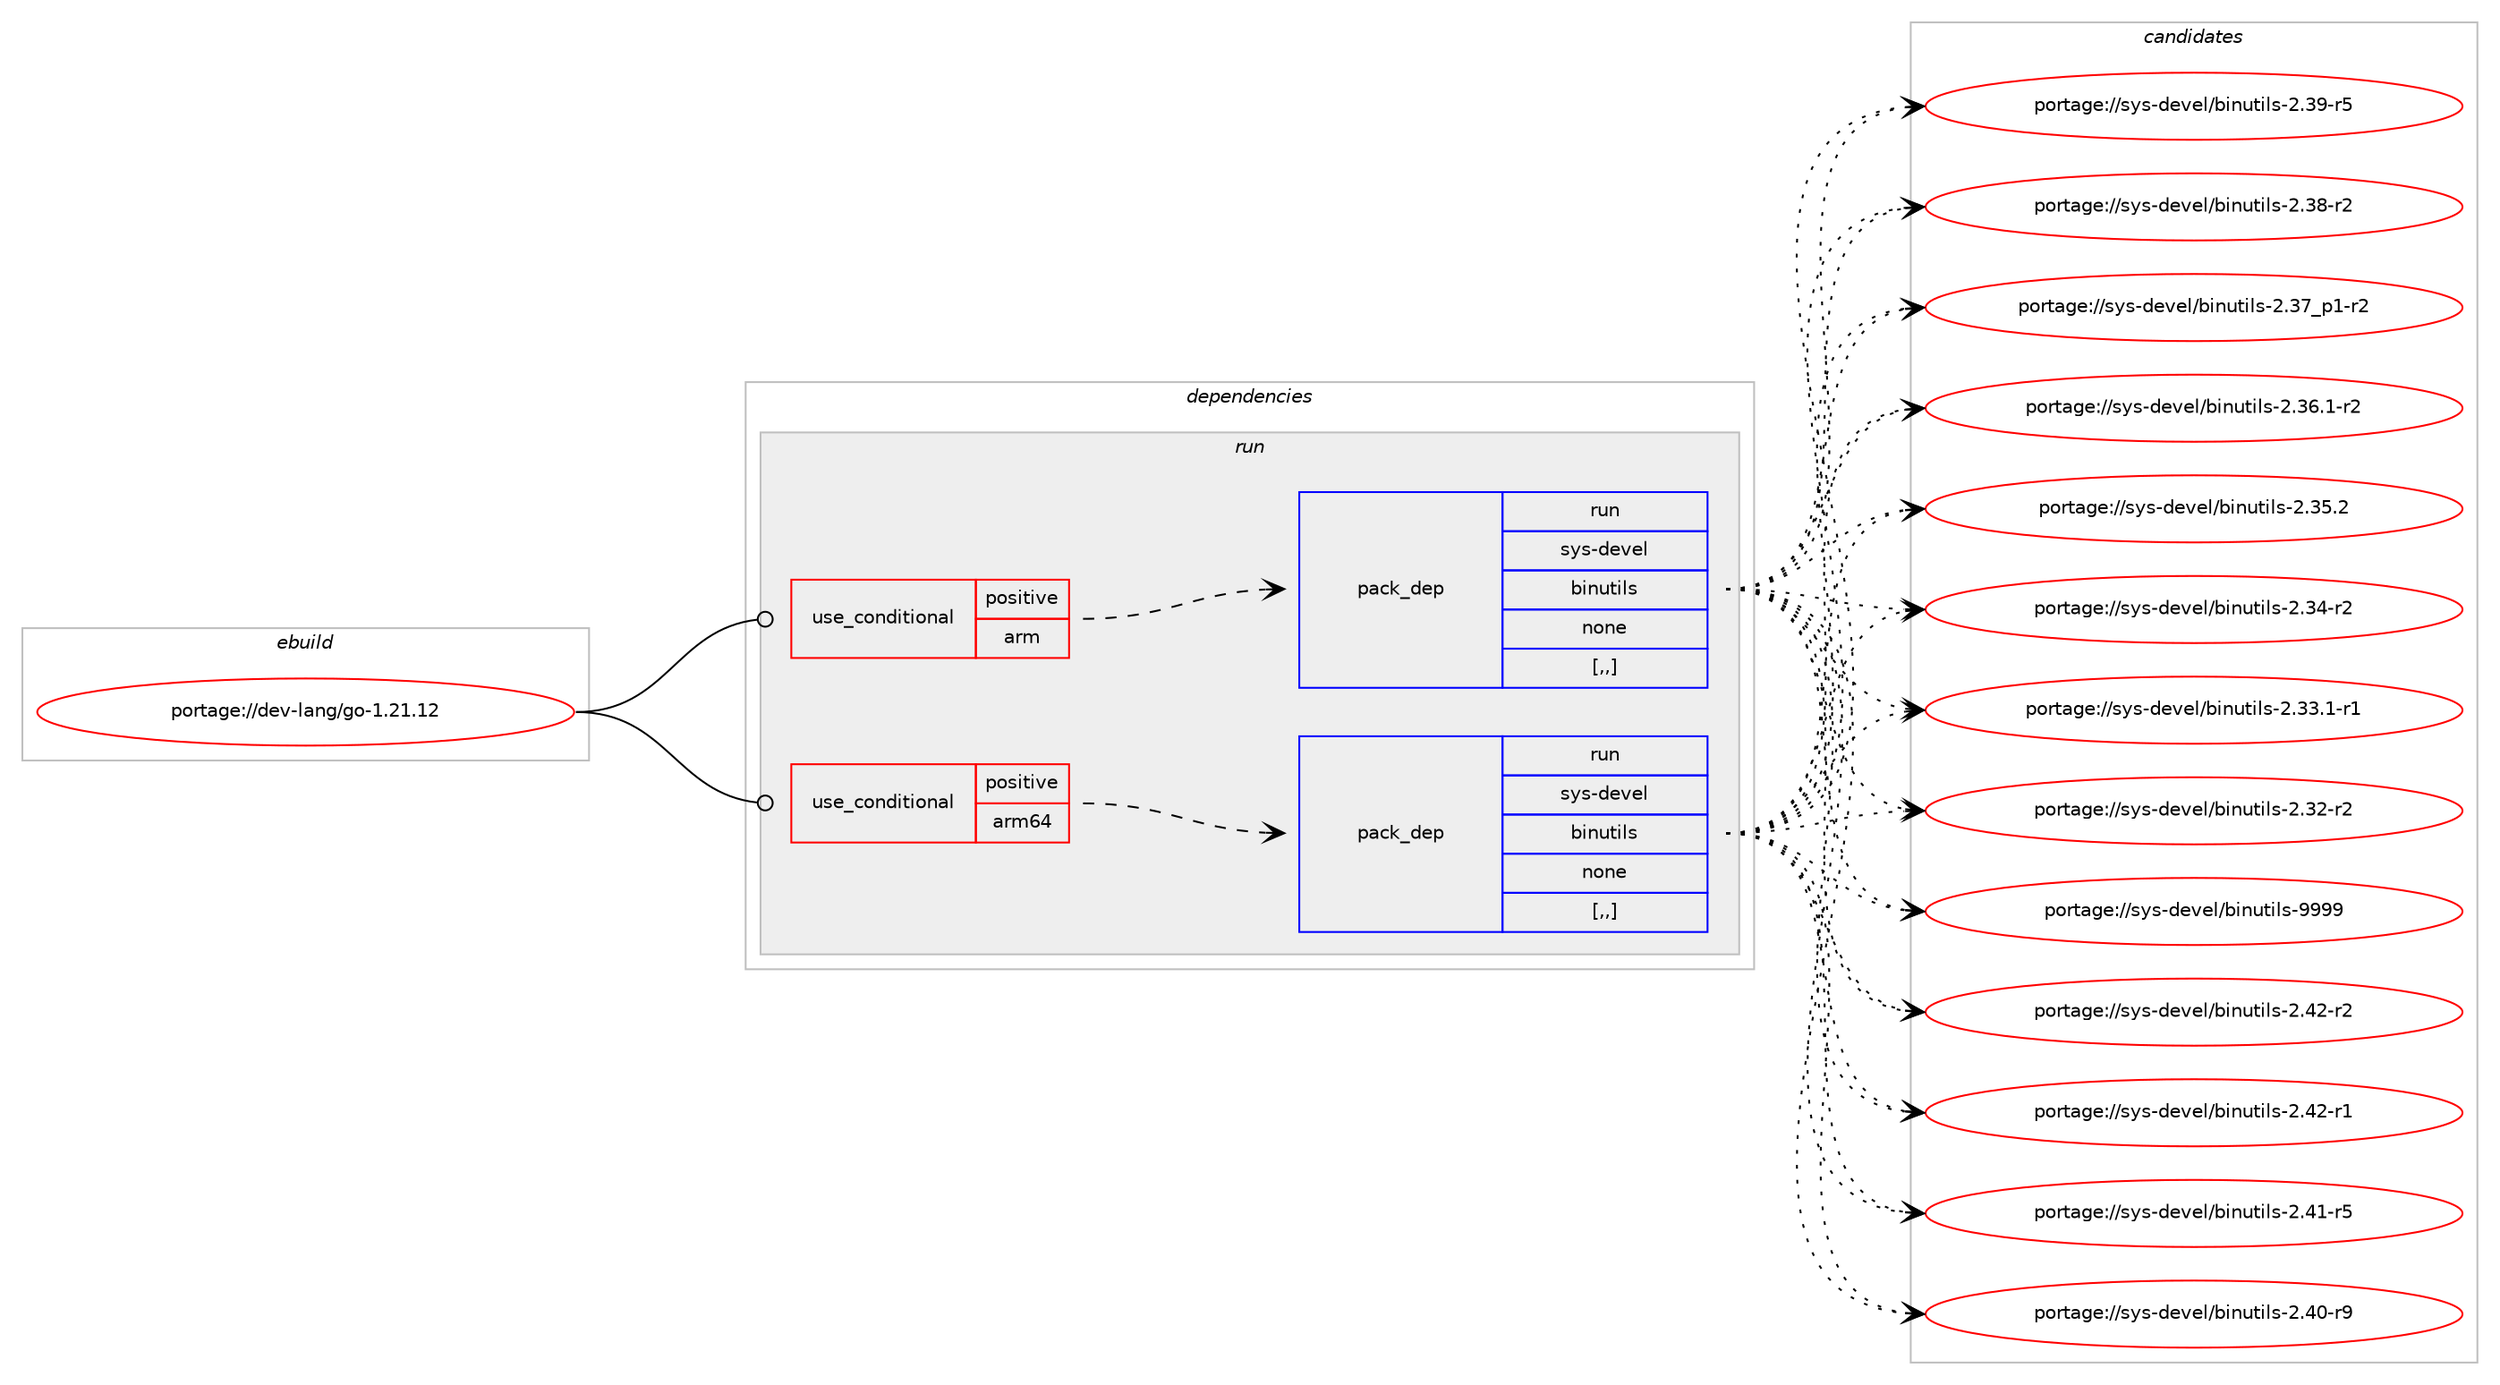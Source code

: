 digraph prolog {

# *************
# Graph options
# *************

newrank=true;
concentrate=true;
compound=true;
graph [rankdir=LR,fontname=Helvetica,fontsize=10,ranksep=1.5];#, ranksep=2.5, nodesep=0.2];
edge  [arrowhead=vee];
node  [fontname=Helvetica,fontsize=10];

# **********
# The ebuild
# **********

subgraph cluster_leftcol {
color=gray;
label=<<i>ebuild</i>>;
id [label="portage://dev-lang/go-1.21.12", color=red, width=4, href="../dev-lang/go-1.21.12.svg"];
}

# ****************
# The dependencies
# ****************

subgraph cluster_midcol {
color=gray;
label=<<i>dependencies</i>>;
subgraph cluster_compile {
fillcolor="#eeeeee";
style=filled;
label=<<i>compile</i>>;
}
subgraph cluster_compileandrun {
fillcolor="#eeeeee";
style=filled;
label=<<i>compile and run</i>>;
}
subgraph cluster_run {
fillcolor="#eeeeee";
style=filled;
label=<<i>run</i>>;
subgraph cond23025 {
dependency98931 [label=<<TABLE BORDER="0" CELLBORDER="1" CELLSPACING="0" CELLPADDING="4"><TR><TD ROWSPAN="3" CELLPADDING="10">use_conditional</TD></TR><TR><TD>positive</TD></TR><TR><TD>arm</TD></TR></TABLE>>, shape=none, color=red];
subgraph pack74837 {
dependency98932 [label=<<TABLE BORDER="0" CELLBORDER="1" CELLSPACING="0" CELLPADDING="4" WIDTH="220"><TR><TD ROWSPAN="6" CELLPADDING="30">pack_dep</TD></TR><TR><TD WIDTH="110">run</TD></TR><TR><TD>sys-devel</TD></TR><TR><TD>binutils</TD></TR><TR><TD>none</TD></TR><TR><TD>[,,]</TD></TR></TABLE>>, shape=none, color=blue];
}
dependency98931:e -> dependency98932:w [weight=20,style="dashed",arrowhead="vee"];
}
id:e -> dependency98931:w [weight=20,style="solid",arrowhead="odot"];
subgraph cond23026 {
dependency98933 [label=<<TABLE BORDER="0" CELLBORDER="1" CELLSPACING="0" CELLPADDING="4"><TR><TD ROWSPAN="3" CELLPADDING="10">use_conditional</TD></TR><TR><TD>positive</TD></TR><TR><TD>arm64</TD></TR></TABLE>>, shape=none, color=red];
subgraph pack74838 {
dependency98934 [label=<<TABLE BORDER="0" CELLBORDER="1" CELLSPACING="0" CELLPADDING="4" WIDTH="220"><TR><TD ROWSPAN="6" CELLPADDING="30">pack_dep</TD></TR><TR><TD WIDTH="110">run</TD></TR><TR><TD>sys-devel</TD></TR><TR><TD>binutils</TD></TR><TR><TD>none</TD></TR><TR><TD>[,,]</TD></TR></TABLE>>, shape=none, color=blue];
}
dependency98933:e -> dependency98934:w [weight=20,style="dashed",arrowhead="vee"];
}
id:e -> dependency98933:w [weight=20,style="solid",arrowhead="odot"];
}
}

# **************
# The candidates
# **************

subgraph cluster_choices {
rank=same;
color=gray;
label=<<i>candidates</i>>;

subgraph choice74837 {
color=black;
nodesep=1;
choice1151211154510010111810110847981051101171161051081154557575757 [label="portage://sys-devel/binutils-9999", color=red, width=4,href="../sys-devel/binutils-9999.svg"];
choice11512111545100101118101108479810511011711610510811545504652504511450 [label="portage://sys-devel/binutils-2.42-r2", color=red, width=4,href="../sys-devel/binutils-2.42-r2.svg"];
choice11512111545100101118101108479810511011711610510811545504652504511449 [label="portage://sys-devel/binutils-2.42-r1", color=red, width=4,href="../sys-devel/binutils-2.42-r1.svg"];
choice11512111545100101118101108479810511011711610510811545504652494511453 [label="portage://sys-devel/binutils-2.41-r5", color=red, width=4,href="../sys-devel/binutils-2.41-r5.svg"];
choice11512111545100101118101108479810511011711610510811545504652484511457 [label="portage://sys-devel/binutils-2.40-r9", color=red, width=4,href="../sys-devel/binutils-2.40-r9.svg"];
choice11512111545100101118101108479810511011711610510811545504651574511453 [label="portage://sys-devel/binutils-2.39-r5", color=red, width=4,href="../sys-devel/binutils-2.39-r5.svg"];
choice11512111545100101118101108479810511011711610510811545504651564511450 [label="portage://sys-devel/binutils-2.38-r2", color=red, width=4,href="../sys-devel/binutils-2.38-r2.svg"];
choice115121115451001011181011084798105110117116105108115455046515595112494511450 [label="portage://sys-devel/binutils-2.37_p1-r2", color=red, width=4,href="../sys-devel/binutils-2.37_p1-r2.svg"];
choice115121115451001011181011084798105110117116105108115455046515446494511450 [label="portage://sys-devel/binutils-2.36.1-r2", color=red, width=4,href="../sys-devel/binutils-2.36.1-r2.svg"];
choice11512111545100101118101108479810511011711610510811545504651534650 [label="portage://sys-devel/binutils-2.35.2", color=red, width=4,href="../sys-devel/binutils-2.35.2.svg"];
choice11512111545100101118101108479810511011711610510811545504651524511450 [label="portage://sys-devel/binutils-2.34-r2", color=red, width=4,href="../sys-devel/binutils-2.34-r2.svg"];
choice115121115451001011181011084798105110117116105108115455046515146494511449 [label="portage://sys-devel/binutils-2.33.1-r1", color=red, width=4,href="../sys-devel/binutils-2.33.1-r1.svg"];
choice11512111545100101118101108479810511011711610510811545504651504511450 [label="portage://sys-devel/binutils-2.32-r2", color=red, width=4,href="../sys-devel/binutils-2.32-r2.svg"];
dependency98932:e -> choice1151211154510010111810110847981051101171161051081154557575757:w [style=dotted,weight="100"];
dependency98932:e -> choice11512111545100101118101108479810511011711610510811545504652504511450:w [style=dotted,weight="100"];
dependency98932:e -> choice11512111545100101118101108479810511011711610510811545504652504511449:w [style=dotted,weight="100"];
dependency98932:e -> choice11512111545100101118101108479810511011711610510811545504652494511453:w [style=dotted,weight="100"];
dependency98932:e -> choice11512111545100101118101108479810511011711610510811545504652484511457:w [style=dotted,weight="100"];
dependency98932:e -> choice11512111545100101118101108479810511011711610510811545504651574511453:w [style=dotted,weight="100"];
dependency98932:e -> choice11512111545100101118101108479810511011711610510811545504651564511450:w [style=dotted,weight="100"];
dependency98932:e -> choice115121115451001011181011084798105110117116105108115455046515595112494511450:w [style=dotted,weight="100"];
dependency98932:e -> choice115121115451001011181011084798105110117116105108115455046515446494511450:w [style=dotted,weight="100"];
dependency98932:e -> choice11512111545100101118101108479810511011711610510811545504651534650:w [style=dotted,weight="100"];
dependency98932:e -> choice11512111545100101118101108479810511011711610510811545504651524511450:w [style=dotted,weight="100"];
dependency98932:e -> choice115121115451001011181011084798105110117116105108115455046515146494511449:w [style=dotted,weight="100"];
dependency98932:e -> choice11512111545100101118101108479810511011711610510811545504651504511450:w [style=dotted,weight="100"];
}
subgraph choice74838 {
color=black;
nodesep=1;
choice1151211154510010111810110847981051101171161051081154557575757 [label="portage://sys-devel/binutils-9999", color=red, width=4,href="../sys-devel/binutils-9999.svg"];
choice11512111545100101118101108479810511011711610510811545504652504511450 [label="portage://sys-devel/binutils-2.42-r2", color=red, width=4,href="../sys-devel/binutils-2.42-r2.svg"];
choice11512111545100101118101108479810511011711610510811545504652504511449 [label="portage://sys-devel/binutils-2.42-r1", color=red, width=4,href="../sys-devel/binutils-2.42-r1.svg"];
choice11512111545100101118101108479810511011711610510811545504652494511453 [label="portage://sys-devel/binutils-2.41-r5", color=red, width=4,href="../sys-devel/binutils-2.41-r5.svg"];
choice11512111545100101118101108479810511011711610510811545504652484511457 [label="portage://sys-devel/binutils-2.40-r9", color=red, width=4,href="../sys-devel/binutils-2.40-r9.svg"];
choice11512111545100101118101108479810511011711610510811545504651574511453 [label="portage://sys-devel/binutils-2.39-r5", color=red, width=4,href="../sys-devel/binutils-2.39-r5.svg"];
choice11512111545100101118101108479810511011711610510811545504651564511450 [label="portage://sys-devel/binutils-2.38-r2", color=red, width=4,href="../sys-devel/binutils-2.38-r2.svg"];
choice115121115451001011181011084798105110117116105108115455046515595112494511450 [label="portage://sys-devel/binutils-2.37_p1-r2", color=red, width=4,href="../sys-devel/binutils-2.37_p1-r2.svg"];
choice115121115451001011181011084798105110117116105108115455046515446494511450 [label="portage://sys-devel/binutils-2.36.1-r2", color=red, width=4,href="../sys-devel/binutils-2.36.1-r2.svg"];
choice11512111545100101118101108479810511011711610510811545504651534650 [label="portage://sys-devel/binutils-2.35.2", color=red, width=4,href="../sys-devel/binutils-2.35.2.svg"];
choice11512111545100101118101108479810511011711610510811545504651524511450 [label="portage://sys-devel/binutils-2.34-r2", color=red, width=4,href="../sys-devel/binutils-2.34-r2.svg"];
choice115121115451001011181011084798105110117116105108115455046515146494511449 [label="portage://sys-devel/binutils-2.33.1-r1", color=red, width=4,href="../sys-devel/binutils-2.33.1-r1.svg"];
choice11512111545100101118101108479810511011711610510811545504651504511450 [label="portage://sys-devel/binutils-2.32-r2", color=red, width=4,href="../sys-devel/binutils-2.32-r2.svg"];
dependency98934:e -> choice1151211154510010111810110847981051101171161051081154557575757:w [style=dotted,weight="100"];
dependency98934:e -> choice11512111545100101118101108479810511011711610510811545504652504511450:w [style=dotted,weight="100"];
dependency98934:e -> choice11512111545100101118101108479810511011711610510811545504652504511449:w [style=dotted,weight="100"];
dependency98934:e -> choice11512111545100101118101108479810511011711610510811545504652494511453:w [style=dotted,weight="100"];
dependency98934:e -> choice11512111545100101118101108479810511011711610510811545504652484511457:w [style=dotted,weight="100"];
dependency98934:e -> choice11512111545100101118101108479810511011711610510811545504651574511453:w [style=dotted,weight="100"];
dependency98934:e -> choice11512111545100101118101108479810511011711610510811545504651564511450:w [style=dotted,weight="100"];
dependency98934:e -> choice115121115451001011181011084798105110117116105108115455046515595112494511450:w [style=dotted,weight="100"];
dependency98934:e -> choice115121115451001011181011084798105110117116105108115455046515446494511450:w [style=dotted,weight="100"];
dependency98934:e -> choice11512111545100101118101108479810511011711610510811545504651534650:w [style=dotted,weight="100"];
dependency98934:e -> choice11512111545100101118101108479810511011711610510811545504651524511450:w [style=dotted,weight="100"];
dependency98934:e -> choice115121115451001011181011084798105110117116105108115455046515146494511449:w [style=dotted,weight="100"];
dependency98934:e -> choice11512111545100101118101108479810511011711610510811545504651504511450:w [style=dotted,weight="100"];
}
}

}
